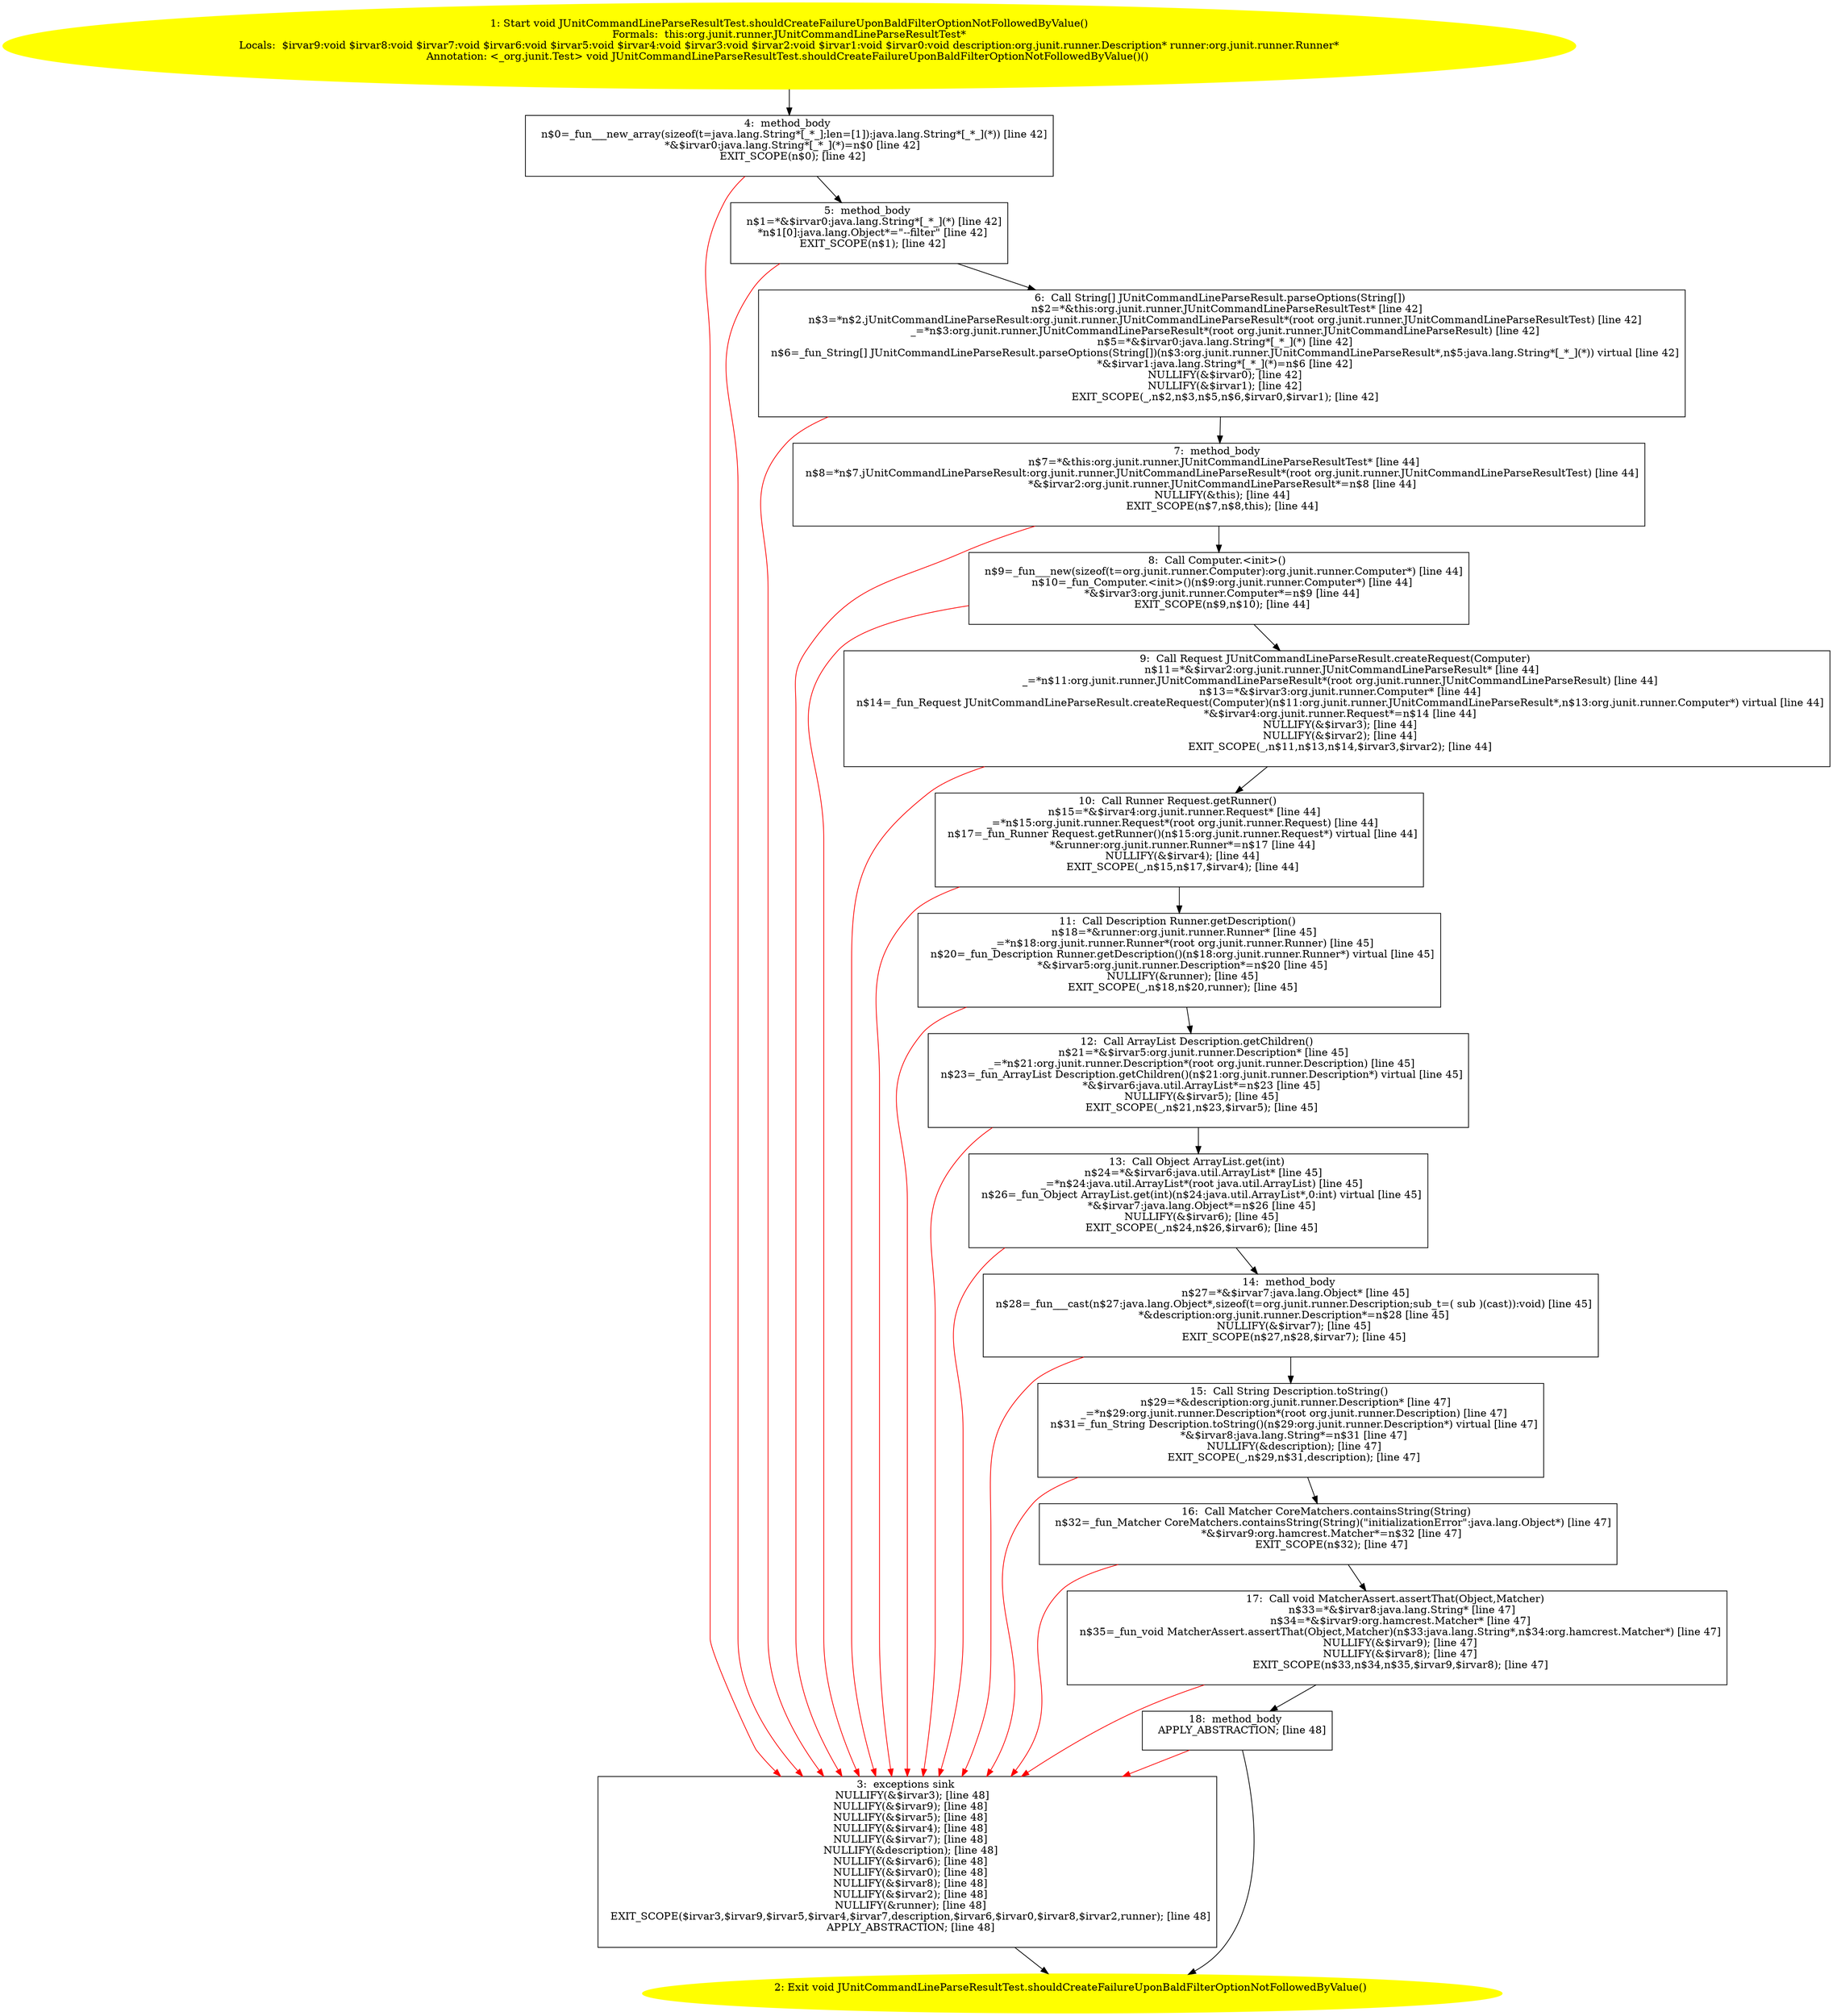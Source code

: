 /* @generated */
digraph cfg {
"org.junit.runner.JUnitCommandLineParseResultTest.shouldCreateFailureUponBaldFilterOptionNotFollowedB.286d861827f5aa9480f327f1c150c81f_1" [label="1: Start void JUnitCommandLineParseResultTest.shouldCreateFailureUponBaldFilterOptionNotFollowedByValue()\nFormals:  this:org.junit.runner.JUnitCommandLineParseResultTest*\nLocals:  $irvar9:void $irvar8:void $irvar7:void $irvar6:void $irvar5:void $irvar4:void $irvar3:void $irvar2:void $irvar1:void $irvar0:void description:org.junit.runner.Description* runner:org.junit.runner.Runner*\nAnnotation: <_org.junit.Test> void JUnitCommandLineParseResultTest.shouldCreateFailureUponBaldFilterOptionNotFollowedByValue()() \n  " color=yellow style=filled]
	

	 "org.junit.runner.JUnitCommandLineParseResultTest.shouldCreateFailureUponBaldFilterOptionNotFollowedB.286d861827f5aa9480f327f1c150c81f_1" -> "org.junit.runner.JUnitCommandLineParseResultTest.shouldCreateFailureUponBaldFilterOptionNotFollowedB.286d861827f5aa9480f327f1c150c81f_4" ;
"org.junit.runner.JUnitCommandLineParseResultTest.shouldCreateFailureUponBaldFilterOptionNotFollowedB.286d861827f5aa9480f327f1c150c81f_2" [label="2: Exit void JUnitCommandLineParseResultTest.shouldCreateFailureUponBaldFilterOptionNotFollowedByValue() \n  " color=yellow style=filled]
	

"org.junit.runner.JUnitCommandLineParseResultTest.shouldCreateFailureUponBaldFilterOptionNotFollowedB.286d861827f5aa9480f327f1c150c81f_3" [label="3:  exceptions sink \n   NULLIFY(&$irvar3); [line 48]\n  NULLIFY(&$irvar9); [line 48]\n  NULLIFY(&$irvar5); [line 48]\n  NULLIFY(&$irvar4); [line 48]\n  NULLIFY(&$irvar7); [line 48]\n  NULLIFY(&description); [line 48]\n  NULLIFY(&$irvar6); [line 48]\n  NULLIFY(&$irvar0); [line 48]\n  NULLIFY(&$irvar8); [line 48]\n  NULLIFY(&$irvar2); [line 48]\n  NULLIFY(&runner); [line 48]\n  EXIT_SCOPE($irvar3,$irvar9,$irvar5,$irvar4,$irvar7,description,$irvar6,$irvar0,$irvar8,$irvar2,runner); [line 48]\n  APPLY_ABSTRACTION; [line 48]\n " shape="box"]
	

	 "org.junit.runner.JUnitCommandLineParseResultTest.shouldCreateFailureUponBaldFilterOptionNotFollowedB.286d861827f5aa9480f327f1c150c81f_3" -> "org.junit.runner.JUnitCommandLineParseResultTest.shouldCreateFailureUponBaldFilterOptionNotFollowedB.286d861827f5aa9480f327f1c150c81f_2" ;
"org.junit.runner.JUnitCommandLineParseResultTest.shouldCreateFailureUponBaldFilterOptionNotFollowedB.286d861827f5aa9480f327f1c150c81f_4" [label="4:  method_body \n   n$0=_fun___new_array(sizeof(t=java.lang.String*[_*_];len=[1]):java.lang.String*[_*_](*)) [line 42]\n  *&$irvar0:java.lang.String*[_*_](*)=n$0 [line 42]\n  EXIT_SCOPE(n$0); [line 42]\n " shape="box"]
	

	 "org.junit.runner.JUnitCommandLineParseResultTest.shouldCreateFailureUponBaldFilterOptionNotFollowedB.286d861827f5aa9480f327f1c150c81f_4" -> "org.junit.runner.JUnitCommandLineParseResultTest.shouldCreateFailureUponBaldFilterOptionNotFollowedB.286d861827f5aa9480f327f1c150c81f_5" ;
	 "org.junit.runner.JUnitCommandLineParseResultTest.shouldCreateFailureUponBaldFilterOptionNotFollowedB.286d861827f5aa9480f327f1c150c81f_4" -> "org.junit.runner.JUnitCommandLineParseResultTest.shouldCreateFailureUponBaldFilterOptionNotFollowedB.286d861827f5aa9480f327f1c150c81f_3" [color="red" ];
"org.junit.runner.JUnitCommandLineParseResultTest.shouldCreateFailureUponBaldFilterOptionNotFollowedB.286d861827f5aa9480f327f1c150c81f_5" [label="5:  method_body \n   n$1=*&$irvar0:java.lang.String*[_*_](*) [line 42]\n  *n$1[0]:java.lang.Object*=\"--filter\" [line 42]\n  EXIT_SCOPE(n$1); [line 42]\n " shape="box"]
	

	 "org.junit.runner.JUnitCommandLineParseResultTest.shouldCreateFailureUponBaldFilterOptionNotFollowedB.286d861827f5aa9480f327f1c150c81f_5" -> "org.junit.runner.JUnitCommandLineParseResultTest.shouldCreateFailureUponBaldFilterOptionNotFollowedB.286d861827f5aa9480f327f1c150c81f_6" ;
	 "org.junit.runner.JUnitCommandLineParseResultTest.shouldCreateFailureUponBaldFilterOptionNotFollowedB.286d861827f5aa9480f327f1c150c81f_5" -> "org.junit.runner.JUnitCommandLineParseResultTest.shouldCreateFailureUponBaldFilterOptionNotFollowedB.286d861827f5aa9480f327f1c150c81f_3" [color="red" ];
"org.junit.runner.JUnitCommandLineParseResultTest.shouldCreateFailureUponBaldFilterOptionNotFollowedB.286d861827f5aa9480f327f1c150c81f_6" [label="6:  Call String[] JUnitCommandLineParseResult.parseOptions(String[]) \n   n$2=*&this:org.junit.runner.JUnitCommandLineParseResultTest* [line 42]\n  n$3=*n$2.jUnitCommandLineParseResult:org.junit.runner.JUnitCommandLineParseResult*(root org.junit.runner.JUnitCommandLineParseResultTest) [line 42]\n  _=*n$3:org.junit.runner.JUnitCommandLineParseResult*(root org.junit.runner.JUnitCommandLineParseResult) [line 42]\n  n$5=*&$irvar0:java.lang.String*[_*_](*) [line 42]\n  n$6=_fun_String[] JUnitCommandLineParseResult.parseOptions(String[])(n$3:org.junit.runner.JUnitCommandLineParseResult*,n$5:java.lang.String*[_*_](*)) virtual [line 42]\n  *&$irvar1:java.lang.String*[_*_](*)=n$6 [line 42]\n  NULLIFY(&$irvar0); [line 42]\n  NULLIFY(&$irvar1); [line 42]\n  EXIT_SCOPE(_,n$2,n$3,n$5,n$6,$irvar0,$irvar1); [line 42]\n " shape="box"]
	

	 "org.junit.runner.JUnitCommandLineParseResultTest.shouldCreateFailureUponBaldFilterOptionNotFollowedB.286d861827f5aa9480f327f1c150c81f_6" -> "org.junit.runner.JUnitCommandLineParseResultTest.shouldCreateFailureUponBaldFilterOptionNotFollowedB.286d861827f5aa9480f327f1c150c81f_7" ;
	 "org.junit.runner.JUnitCommandLineParseResultTest.shouldCreateFailureUponBaldFilterOptionNotFollowedB.286d861827f5aa9480f327f1c150c81f_6" -> "org.junit.runner.JUnitCommandLineParseResultTest.shouldCreateFailureUponBaldFilterOptionNotFollowedB.286d861827f5aa9480f327f1c150c81f_3" [color="red" ];
"org.junit.runner.JUnitCommandLineParseResultTest.shouldCreateFailureUponBaldFilterOptionNotFollowedB.286d861827f5aa9480f327f1c150c81f_7" [label="7:  method_body \n   n$7=*&this:org.junit.runner.JUnitCommandLineParseResultTest* [line 44]\n  n$8=*n$7.jUnitCommandLineParseResult:org.junit.runner.JUnitCommandLineParseResult*(root org.junit.runner.JUnitCommandLineParseResultTest) [line 44]\n  *&$irvar2:org.junit.runner.JUnitCommandLineParseResult*=n$8 [line 44]\n  NULLIFY(&this); [line 44]\n  EXIT_SCOPE(n$7,n$8,this); [line 44]\n " shape="box"]
	

	 "org.junit.runner.JUnitCommandLineParseResultTest.shouldCreateFailureUponBaldFilterOptionNotFollowedB.286d861827f5aa9480f327f1c150c81f_7" -> "org.junit.runner.JUnitCommandLineParseResultTest.shouldCreateFailureUponBaldFilterOptionNotFollowedB.286d861827f5aa9480f327f1c150c81f_8" ;
	 "org.junit.runner.JUnitCommandLineParseResultTest.shouldCreateFailureUponBaldFilterOptionNotFollowedB.286d861827f5aa9480f327f1c150c81f_7" -> "org.junit.runner.JUnitCommandLineParseResultTest.shouldCreateFailureUponBaldFilterOptionNotFollowedB.286d861827f5aa9480f327f1c150c81f_3" [color="red" ];
"org.junit.runner.JUnitCommandLineParseResultTest.shouldCreateFailureUponBaldFilterOptionNotFollowedB.286d861827f5aa9480f327f1c150c81f_8" [label="8:  Call Computer.<init>() \n   n$9=_fun___new(sizeof(t=org.junit.runner.Computer):org.junit.runner.Computer*) [line 44]\n  n$10=_fun_Computer.<init>()(n$9:org.junit.runner.Computer*) [line 44]\n  *&$irvar3:org.junit.runner.Computer*=n$9 [line 44]\n  EXIT_SCOPE(n$9,n$10); [line 44]\n " shape="box"]
	

	 "org.junit.runner.JUnitCommandLineParseResultTest.shouldCreateFailureUponBaldFilterOptionNotFollowedB.286d861827f5aa9480f327f1c150c81f_8" -> "org.junit.runner.JUnitCommandLineParseResultTest.shouldCreateFailureUponBaldFilterOptionNotFollowedB.286d861827f5aa9480f327f1c150c81f_9" ;
	 "org.junit.runner.JUnitCommandLineParseResultTest.shouldCreateFailureUponBaldFilterOptionNotFollowedB.286d861827f5aa9480f327f1c150c81f_8" -> "org.junit.runner.JUnitCommandLineParseResultTest.shouldCreateFailureUponBaldFilterOptionNotFollowedB.286d861827f5aa9480f327f1c150c81f_3" [color="red" ];
"org.junit.runner.JUnitCommandLineParseResultTest.shouldCreateFailureUponBaldFilterOptionNotFollowedB.286d861827f5aa9480f327f1c150c81f_9" [label="9:  Call Request JUnitCommandLineParseResult.createRequest(Computer) \n   n$11=*&$irvar2:org.junit.runner.JUnitCommandLineParseResult* [line 44]\n  _=*n$11:org.junit.runner.JUnitCommandLineParseResult*(root org.junit.runner.JUnitCommandLineParseResult) [line 44]\n  n$13=*&$irvar3:org.junit.runner.Computer* [line 44]\n  n$14=_fun_Request JUnitCommandLineParseResult.createRequest(Computer)(n$11:org.junit.runner.JUnitCommandLineParseResult*,n$13:org.junit.runner.Computer*) virtual [line 44]\n  *&$irvar4:org.junit.runner.Request*=n$14 [line 44]\n  NULLIFY(&$irvar3); [line 44]\n  NULLIFY(&$irvar2); [line 44]\n  EXIT_SCOPE(_,n$11,n$13,n$14,$irvar3,$irvar2); [line 44]\n " shape="box"]
	

	 "org.junit.runner.JUnitCommandLineParseResultTest.shouldCreateFailureUponBaldFilterOptionNotFollowedB.286d861827f5aa9480f327f1c150c81f_9" -> "org.junit.runner.JUnitCommandLineParseResultTest.shouldCreateFailureUponBaldFilterOptionNotFollowedB.286d861827f5aa9480f327f1c150c81f_10" ;
	 "org.junit.runner.JUnitCommandLineParseResultTest.shouldCreateFailureUponBaldFilterOptionNotFollowedB.286d861827f5aa9480f327f1c150c81f_9" -> "org.junit.runner.JUnitCommandLineParseResultTest.shouldCreateFailureUponBaldFilterOptionNotFollowedB.286d861827f5aa9480f327f1c150c81f_3" [color="red" ];
"org.junit.runner.JUnitCommandLineParseResultTest.shouldCreateFailureUponBaldFilterOptionNotFollowedB.286d861827f5aa9480f327f1c150c81f_10" [label="10:  Call Runner Request.getRunner() \n   n$15=*&$irvar4:org.junit.runner.Request* [line 44]\n  _=*n$15:org.junit.runner.Request*(root org.junit.runner.Request) [line 44]\n  n$17=_fun_Runner Request.getRunner()(n$15:org.junit.runner.Request*) virtual [line 44]\n  *&runner:org.junit.runner.Runner*=n$17 [line 44]\n  NULLIFY(&$irvar4); [line 44]\n  EXIT_SCOPE(_,n$15,n$17,$irvar4); [line 44]\n " shape="box"]
	

	 "org.junit.runner.JUnitCommandLineParseResultTest.shouldCreateFailureUponBaldFilterOptionNotFollowedB.286d861827f5aa9480f327f1c150c81f_10" -> "org.junit.runner.JUnitCommandLineParseResultTest.shouldCreateFailureUponBaldFilterOptionNotFollowedB.286d861827f5aa9480f327f1c150c81f_11" ;
	 "org.junit.runner.JUnitCommandLineParseResultTest.shouldCreateFailureUponBaldFilterOptionNotFollowedB.286d861827f5aa9480f327f1c150c81f_10" -> "org.junit.runner.JUnitCommandLineParseResultTest.shouldCreateFailureUponBaldFilterOptionNotFollowedB.286d861827f5aa9480f327f1c150c81f_3" [color="red" ];
"org.junit.runner.JUnitCommandLineParseResultTest.shouldCreateFailureUponBaldFilterOptionNotFollowedB.286d861827f5aa9480f327f1c150c81f_11" [label="11:  Call Description Runner.getDescription() \n   n$18=*&runner:org.junit.runner.Runner* [line 45]\n  _=*n$18:org.junit.runner.Runner*(root org.junit.runner.Runner) [line 45]\n  n$20=_fun_Description Runner.getDescription()(n$18:org.junit.runner.Runner*) virtual [line 45]\n  *&$irvar5:org.junit.runner.Description*=n$20 [line 45]\n  NULLIFY(&runner); [line 45]\n  EXIT_SCOPE(_,n$18,n$20,runner); [line 45]\n " shape="box"]
	

	 "org.junit.runner.JUnitCommandLineParseResultTest.shouldCreateFailureUponBaldFilterOptionNotFollowedB.286d861827f5aa9480f327f1c150c81f_11" -> "org.junit.runner.JUnitCommandLineParseResultTest.shouldCreateFailureUponBaldFilterOptionNotFollowedB.286d861827f5aa9480f327f1c150c81f_12" ;
	 "org.junit.runner.JUnitCommandLineParseResultTest.shouldCreateFailureUponBaldFilterOptionNotFollowedB.286d861827f5aa9480f327f1c150c81f_11" -> "org.junit.runner.JUnitCommandLineParseResultTest.shouldCreateFailureUponBaldFilterOptionNotFollowedB.286d861827f5aa9480f327f1c150c81f_3" [color="red" ];
"org.junit.runner.JUnitCommandLineParseResultTest.shouldCreateFailureUponBaldFilterOptionNotFollowedB.286d861827f5aa9480f327f1c150c81f_12" [label="12:  Call ArrayList Description.getChildren() \n   n$21=*&$irvar5:org.junit.runner.Description* [line 45]\n  _=*n$21:org.junit.runner.Description*(root org.junit.runner.Description) [line 45]\n  n$23=_fun_ArrayList Description.getChildren()(n$21:org.junit.runner.Description*) virtual [line 45]\n  *&$irvar6:java.util.ArrayList*=n$23 [line 45]\n  NULLIFY(&$irvar5); [line 45]\n  EXIT_SCOPE(_,n$21,n$23,$irvar5); [line 45]\n " shape="box"]
	

	 "org.junit.runner.JUnitCommandLineParseResultTest.shouldCreateFailureUponBaldFilterOptionNotFollowedB.286d861827f5aa9480f327f1c150c81f_12" -> "org.junit.runner.JUnitCommandLineParseResultTest.shouldCreateFailureUponBaldFilterOptionNotFollowedB.286d861827f5aa9480f327f1c150c81f_13" ;
	 "org.junit.runner.JUnitCommandLineParseResultTest.shouldCreateFailureUponBaldFilterOptionNotFollowedB.286d861827f5aa9480f327f1c150c81f_12" -> "org.junit.runner.JUnitCommandLineParseResultTest.shouldCreateFailureUponBaldFilterOptionNotFollowedB.286d861827f5aa9480f327f1c150c81f_3" [color="red" ];
"org.junit.runner.JUnitCommandLineParseResultTest.shouldCreateFailureUponBaldFilterOptionNotFollowedB.286d861827f5aa9480f327f1c150c81f_13" [label="13:  Call Object ArrayList.get(int) \n   n$24=*&$irvar6:java.util.ArrayList* [line 45]\n  _=*n$24:java.util.ArrayList*(root java.util.ArrayList) [line 45]\n  n$26=_fun_Object ArrayList.get(int)(n$24:java.util.ArrayList*,0:int) virtual [line 45]\n  *&$irvar7:java.lang.Object*=n$26 [line 45]\n  NULLIFY(&$irvar6); [line 45]\n  EXIT_SCOPE(_,n$24,n$26,$irvar6); [line 45]\n " shape="box"]
	

	 "org.junit.runner.JUnitCommandLineParseResultTest.shouldCreateFailureUponBaldFilterOptionNotFollowedB.286d861827f5aa9480f327f1c150c81f_13" -> "org.junit.runner.JUnitCommandLineParseResultTest.shouldCreateFailureUponBaldFilterOptionNotFollowedB.286d861827f5aa9480f327f1c150c81f_14" ;
	 "org.junit.runner.JUnitCommandLineParseResultTest.shouldCreateFailureUponBaldFilterOptionNotFollowedB.286d861827f5aa9480f327f1c150c81f_13" -> "org.junit.runner.JUnitCommandLineParseResultTest.shouldCreateFailureUponBaldFilterOptionNotFollowedB.286d861827f5aa9480f327f1c150c81f_3" [color="red" ];
"org.junit.runner.JUnitCommandLineParseResultTest.shouldCreateFailureUponBaldFilterOptionNotFollowedB.286d861827f5aa9480f327f1c150c81f_14" [label="14:  method_body \n   n$27=*&$irvar7:java.lang.Object* [line 45]\n  n$28=_fun___cast(n$27:java.lang.Object*,sizeof(t=org.junit.runner.Description;sub_t=( sub )(cast)):void) [line 45]\n  *&description:org.junit.runner.Description*=n$28 [line 45]\n  NULLIFY(&$irvar7); [line 45]\n  EXIT_SCOPE(n$27,n$28,$irvar7); [line 45]\n " shape="box"]
	

	 "org.junit.runner.JUnitCommandLineParseResultTest.shouldCreateFailureUponBaldFilterOptionNotFollowedB.286d861827f5aa9480f327f1c150c81f_14" -> "org.junit.runner.JUnitCommandLineParseResultTest.shouldCreateFailureUponBaldFilterOptionNotFollowedB.286d861827f5aa9480f327f1c150c81f_15" ;
	 "org.junit.runner.JUnitCommandLineParseResultTest.shouldCreateFailureUponBaldFilterOptionNotFollowedB.286d861827f5aa9480f327f1c150c81f_14" -> "org.junit.runner.JUnitCommandLineParseResultTest.shouldCreateFailureUponBaldFilterOptionNotFollowedB.286d861827f5aa9480f327f1c150c81f_3" [color="red" ];
"org.junit.runner.JUnitCommandLineParseResultTest.shouldCreateFailureUponBaldFilterOptionNotFollowedB.286d861827f5aa9480f327f1c150c81f_15" [label="15:  Call String Description.toString() \n   n$29=*&description:org.junit.runner.Description* [line 47]\n  _=*n$29:org.junit.runner.Description*(root org.junit.runner.Description) [line 47]\n  n$31=_fun_String Description.toString()(n$29:org.junit.runner.Description*) virtual [line 47]\n  *&$irvar8:java.lang.String*=n$31 [line 47]\n  NULLIFY(&description); [line 47]\n  EXIT_SCOPE(_,n$29,n$31,description); [line 47]\n " shape="box"]
	

	 "org.junit.runner.JUnitCommandLineParseResultTest.shouldCreateFailureUponBaldFilterOptionNotFollowedB.286d861827f5aa9480f327f1c150c81f_15" -> "org.junit.runner.JUnitCommandLineParseResultTest.shouldCreateFailureUponBaldFilterOptionNotFollowedB.286d861827f5aa9480f327f1c150c81f_16" ;
	 "org.junit.runner.JUnitCommandLineParseResultTest.shouldCreateFailureUponBaldFilterOptionNotFollowedB.286d861827f5aa9480f327f1c150c81f_15" -> "org.junit.runner.JUnitCommandLineParseResultTest.shouldCreateFailureUponBaldFilterOptionNotFollowedB.286d861827f5aa9480f327f1c150c81f_3" [color="red" ];
"org.junit.runner.JUnitCommandLineParseResultTest.shouldCreateFailureUponBaldFilterOptionNotFollowedB.286d861827f5aa9480f327f1c150c81f_16" [label="16:  Call Matcher CoreMatchers.containsString(String) \n   n$32=_fun_Matcher CoreMatchers.containsString(String)(\"initializationError\":java.lang.Object*) [line 47]\n  *&$irvar9:org.hamcrest.Matcher*=n$32 [line 47]\n  EXIT_SCOPE(n$32); [line 47]\n " shape="box"]
	

	 "org.junit.runner.JUnitCommandLineParseResultTest.shouldCreateFailureUponBaldFilterOptionNotFollowedB.286d861827f5aa9480f327f1c150c81f_16" -> "org.junit.runner.JUnitCommandLineParseResultTest.shouldCreateFailureUponBaldFilterOptionNotFollowedB.286d861827f5aa9480f327f1c150c81f_17" ;
	 "org.junit.runner.JUnitCommandLineParseResultTest.shouldCreateFailureUponBaldFilterOptionNotFollowedB.286d861827f5aa9480f327f1c150c81f_16" -> "org.junit.runner.JUnitCommandLineParseResultTest.shouldCreateFailureUponBaldFilterOptionNotFollowedB.286d861827f5aa9480f327f1c150c81f_3" [color="red" ];
"org.junit.runner.JUnitCommandLineParseResultTest.shouldCreateFailureUponBaldFilterOptionNotFollowedB.286d861827f5aa9480f327f1c150c81f_17" [label="17:  Call void MatcherAssert.assertThat(Object,Matcher) \n   n$33=*&$irvar8:java.lang.String* [line 47]\n  n$34=*&$irvar9:org.hamcrest.Matcher* [line 47]\n  n$35=_fun_void MatcherAssert.assertThat(Object,Matcher)(n$33:java.lang.String*,n$34:org.hamcrest.Matcher*) [line 47]\n  NULLIFY(&$irvar9); [line 47]\n  NULLIFY(&$irvar8); [line 47]\n  EXIT_SCOPE(n$33,n$34,n$35,$irvar9,$irvar8); [line 47]\n " shape="box"]
	

	 "org.junit.runner.JUnitCommandLineParseResultTest.shouldCreateFailureUponBaldFilterOptionNotFollowedB.286d861827f5aa9480f327f1c150c81f_17" -> "org.junit.runner.JUnitCommandLineParseResultTest.shouldCreateFailureUponBaldFilterOptionNotFollowedB.286d861827f5aa9480f327f1c150c81f_18" ;
	 "org.junit.runner.JUnitCommandLineParseResultTest.shouldCreateFailureUponBaldFilterOptionNotFollowedB.286d861827f5aa9480f327f1c150c81f_17" -> "org.junit.runner.JUnitCommandLineParseResultTest.shouldCreateFailureUponBaldFilterOptionNotFollowedB.286d861827f5aa9480f327f1c150c81f_3" [color="red" ];
"org.junit.runner.JUnitCommandLineParseResultTest.shouldCreateFailureUponBaldFilterOptionNotFollowedB.286d861827f5aa9480f327f1c150c81f_18" [label="18:  method_body \n   APPLY_ABSTRACTION; [line 48]\n " shape="box"]
	

	 "org.junit.runner.JUnitCommandLineParseResultTest.shouldCreateFailureUponBaldFilterOptionNotFollowedB.286d861827f5aa9480f327f1c150c81f_18" -> "org.junit.runner.JUnitCommandLineParseResultTest.shouldCreateFailureUponBaldFilterOptionNotFollowedB.286d861827f5aa9480f327f1c150c81f_2" ;
	 "org.junit.runner.JUnitCommandLineParseResultTest.shouldCreateFailureUponBaldFilterOptionNotFollowedB.286d861827f5aa9480f327f1c150c81f_18" -> "org.junit.runner.JUnitCommandLineParseResultTest.shouldCreateFailureUponBaldFilterOptionNotFollowedB.286d861827f5aa9480f327f1c150c81f_3" [color="red" ];
}
